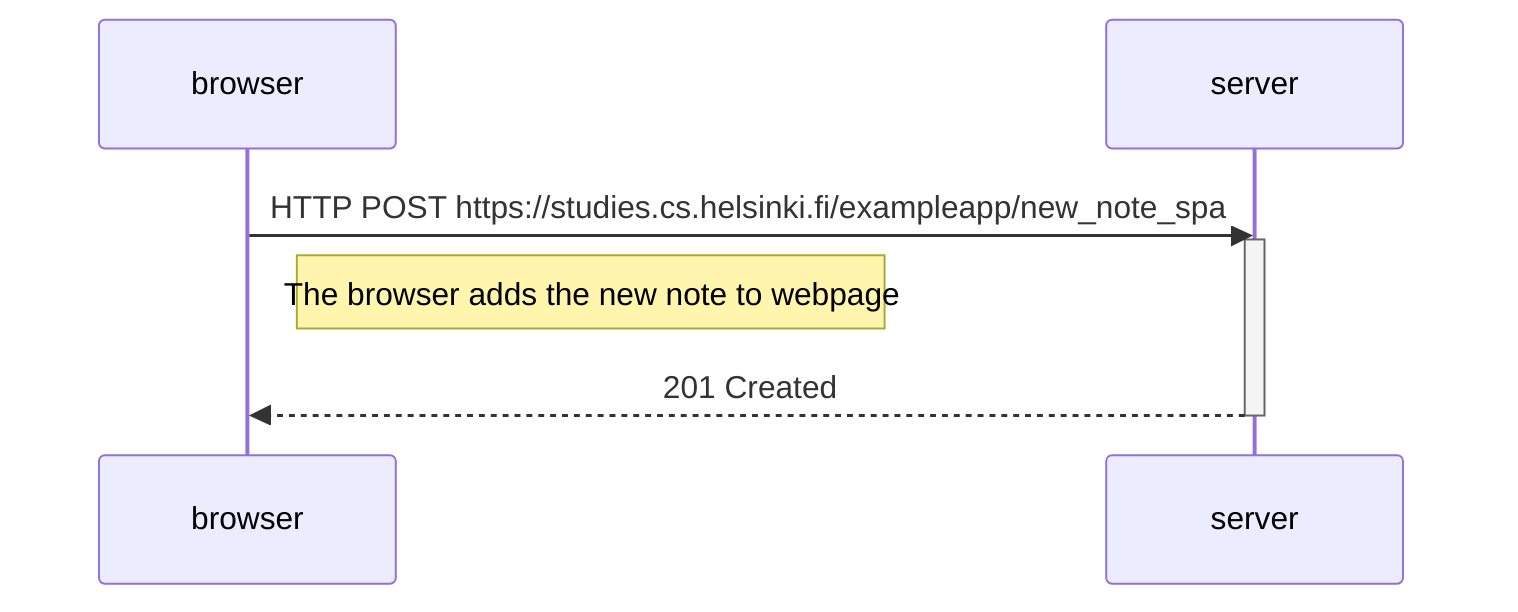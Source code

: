 sequenceDiagram
    participant browser
    participant server
    
    browser->>server: HTTP POST https://studies.cs.helsinki.fi/exampleapp/new_note_spa
    activate server
    Note right of browser: The browser adds the new note to webpage 
    server-->>browser: 201 Created 
    deactivate server